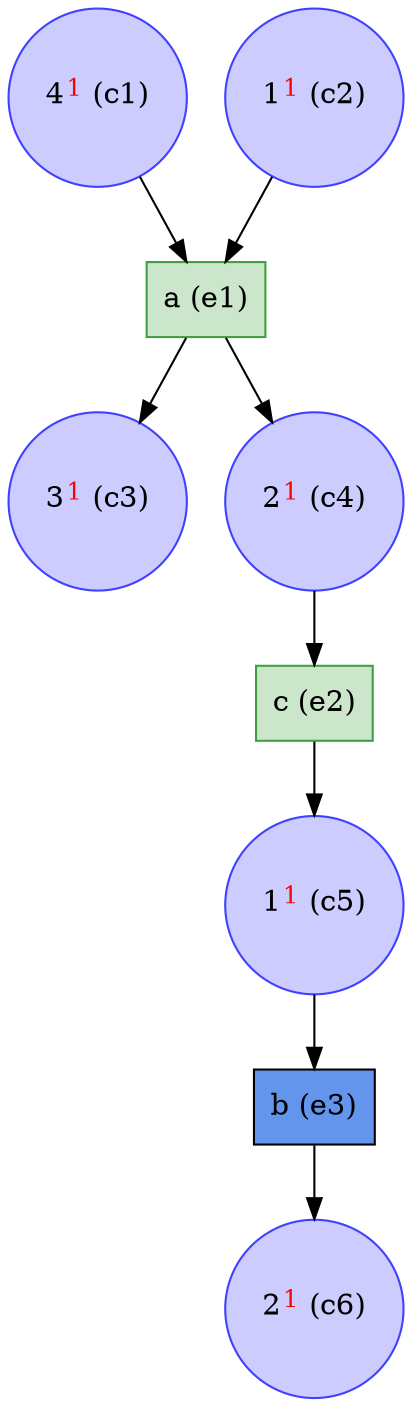 digraph test {
  c1 -> e1;
  c2 -> e1;
  e1 -> c3;
  e1 -> c4;
  c4 -> e2;
  e2 -> c5;
  c5 -> e3;
  e3 -> c6;
  c1 [color="#4040ff" fillcolor="#ccccff" label= <4<FONT COLOR="red"><SUP>1</SUP></FONT>&nbsp;(c1)> shape=circle style=filled];
  c2 [color="#4040ff" fillcolor="#ccccff" label= <1<FONT COLOR="red"><SUP>1</SUP></FONT>&nbsp;(c2)> shape=circle style=filled];
  c3 [color="#4040ff" fillcolor="#ccccff" label= <3<FONT COLOR="red"><SUP>1</SUP></FONT>&nbsp;(c3)> shape=circle style=filled];
  c4 [color="#4040ff" fillcolor="#ccccff" label= <2<FONT COLOR="red"><SUP>1</SUP></FONT>&nbsp;(c4)> shape=circle style=filled];
  c5 [color="#4040ff" fillcolor="#ccccff" label= <1<FONT COLOR="red"><SUP>1</SUP></FONT>&nbsp;(c5)> shape=circle style=filled];
  c6 [color="#4040ff" fillcolor="#ccccff" label= <2<FONT COLOR="red"><SUP>1</SUP></FONT>&nbsp;(c6)> shape=circle style=filled];
  e1 [color="#409f40" fillcolor="#cce6cc" label="a (e1)" shape=box style=filled];
  e2 [color="#409f40" fillcolor="#cce6cc" label="c (e2)" shape=box style=filled];
  e3 [color=black fillcolor=cornflowerblue label="b (e3)" shape=box style=filled];
}
